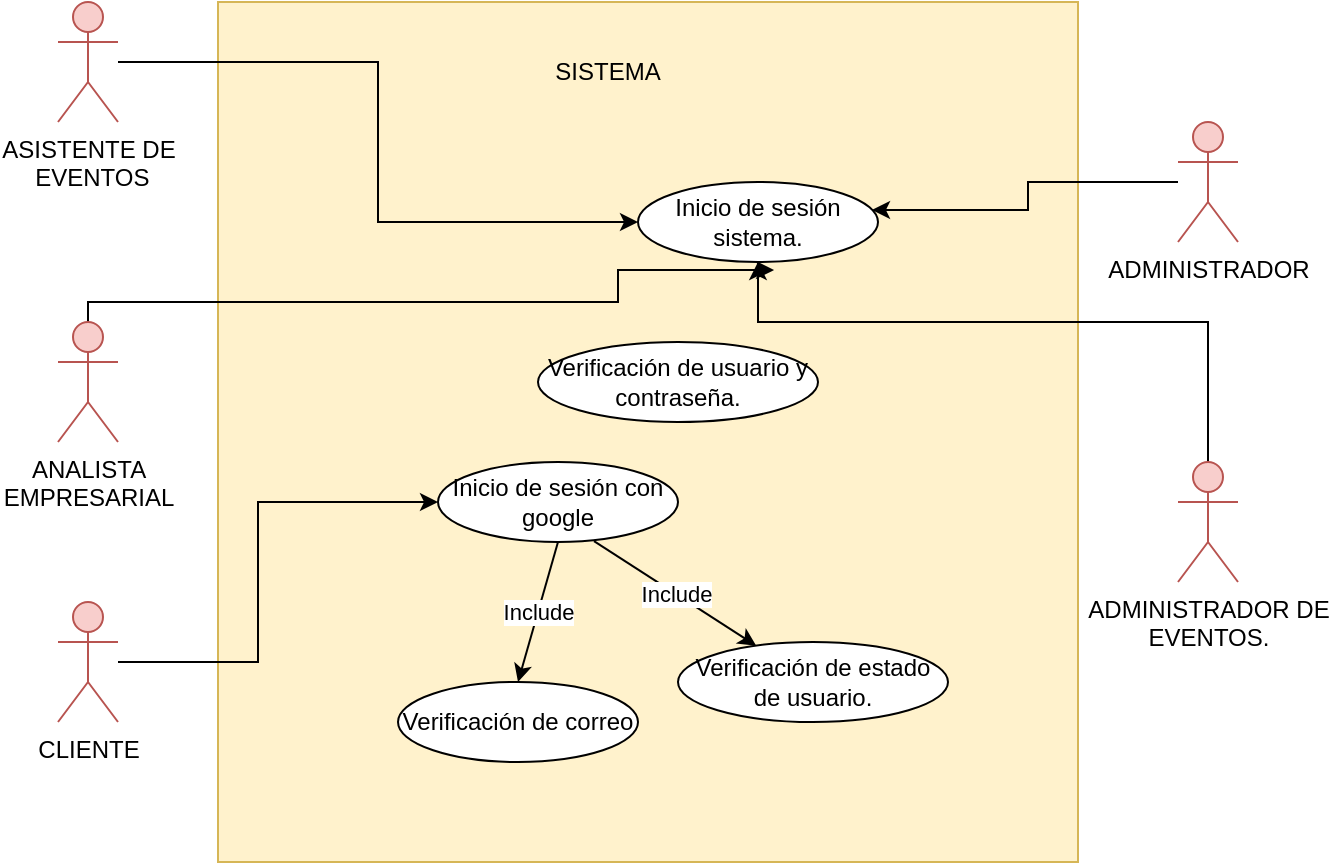 <mxfile version="21.2.1" type="github">
  <diagram name="Página-1" id="gTr-eT0ctpq64FqH8VdC">
    <mxGraphModel dx="1114" dy="492" grid="1" gridSize="10" guides="1" tooltips="1" connect="1" arrows="1" fold="1" page="1" pageScale="1" pageWidth="850" pageHeight="1100" math="0" shadow="0">
      <root>
        <mxCell id="0" />
        <mxCell id="1" parent="0" />
        <mxCell id="7hTBa2oThh7JP0PSqJas-1" value="" style="whiteSpace=wrap;html=1;aspect=fixed;fillColor=#fff2cc;strokeColor=#d6b656;" vertex="1" parent="1">
          <mxGeometry x="140" y="30" width="430" height="430" as="geometry" />
        </mxCell>
        <mxCell id="7hTBa2oThh7JP0PSqJas-2" value="SISTEMA" style="text;html=1;strokeColor=none;fillColor=none;align=center;verticalAlign=middle;whiteSpace=wrap;rounded=0;" vertex="1" parent="1">
          <mxGeometry x="275" y="50" width="120" height="30" as="geometry" />
        </mxCell>
        <mxCell id="7hTBa2oThh7JP0PSqJas-38" style="edgeStyle=orthogonalEdgeStyle;rounded=0;orthogonalLoop=1;jettySize=auto;html=1;entryX=0.975;entryY=0.35;entryDx=0;entryDy=0;entryPerimeter=0;" edge="1" parent="1" source="7hTBa2oThh7JP0PSqJas-3" target="7hTBa2oThh7JP0PSqJas-29">
          <mxGeometry relative="1" as="geometry" />
        </mxCell>
        <mxCell id="7hTBa2oThh7JP0PSqJas-3" value="ADMINISTRADOR" style="shape=umlActor;verticalLabelPosition=bottom;verticalAlign=top;html=1;outlineConnect=0;fillColor=#f8cecc;strokeColor=#b85450;" vertex="1" parent="1">
          <mxGeometry x="620" y="90" width="30" height="60" as="geometry" />
        </mxCell>
        <mxCell id="7hTBa2oThh7JP0PSqJas-4" value="Inicio de sesión con google" style="ellipse;whiteSpace=wrap;html=1;" vertex="1" parent="1">
          <mxGeometry x="250" y="260" width="120" height="40" as="geometry" />
        </mxCell>
        <mxCell id="7hTBa2oThh7JP0PSqJas-5" value="Verificación de estado de usuario." style="ellipse;whiteSpace=wrap;html=1;" vertex="1" parent="1">
          <mxGeometry x="370" y="350" width="135" height="40" as="geometry" />
        </mxCell>
        <mxCell id="7hTBa2oThh7JP0PSqJas-6" value="Verificación de correo" style="ellipse;whiteSpace=wrap;html=1;" vertex="1" parent="1">
          <mxGeometry x="230" y="370" width="120" height="40" as="geometry" />
        </mxCell>
        <mxCell id="7hTBa2oThh7JP0PSqJas-7" value="" style="endArrow=classic;html=1;rounded=0;entryX=0.5;entryY=0;entryDx=0;entryDy=0;exitX=0.5;exitY=1;exitDx=0;exitDy=0;" edge="1" parent="1" source="7hTBa2oThh7JP0PSqJas-4" target="7hTBa2oThh7JP0PSqJas-6">
          <mxGeometry relative="1" as="geometry">
            <mxPoint x="270" y="250" as="sourcePoint" />
            <mxPoint x="370" y="250" as="targetPoint" />
          </mxGeometry>
        </mxCell>
        <mxCell id="7hTBa2oThh7JP0PSqJas-8" value="Include" style="edgeLabel;resizable=0;html=1;align=center;verticalAlign=middle;" connectable="0" vertex="1" parent="7hTBa2oThh7JP0PSqJas-7">
          <mxGeometry relative="1" as="geometry" />
        </mxCell>
        <mxCell id="7hTBa2oThh7JP0PSqJas-9" value="" style="endArrow=classic;html=1;rounded=0;exitX=0.65;exitY=0.988;exitDx=0;exitDy=0;exitPerimeter=0;" edge="1" parent="1" source="7hTBa2oThh7JP0PSqJas-4" target="7hTBa2oThh7JP0PSqJas-5">
          <mxGeometry relative="1" as="geometry">
            <mxPoint x="300" y="210" as="sourcePoint" />
            <mxPoint x="280" y="320" as="targetPoint" />
          </mxGeometry>
        </mxCell>
        <mxCell id="7hTBa2oThh7JP0PSqJas-10" value="Include" style="edgeLabel;resizable=0;html=1;align=center;verticalAlign=middle;" connectable="0" vertex="1" parent="7hTBa2oThh7JP0PSqJas-9">
          <mxGeometry relative="1" as="geometry" />
        </mxCell>
        <mxCell id="7hTBa2oThh7JP0PSqJas-33" style="edgeStyle=orthogonalEdgeStyle;rounded=0;orthogonalLoop=1;jettySize=auto;html=1;entryX=0;entryY=0.5;entryDx=0;entryDy=0;" edge="1" parent="1" target="7hTBa2oThh7JP0PSqJas-4">
          <mxGeometry relative="1" as="geometry">
            <mxPoint x="90" y="360" as="sourcePoint" />
            <Array as="points">
              <mxPoint x="160" y="360" />
              <mxPoint x="160" y="280" />
            </Array>
          </mxGeometry>
        </mxCell>
        <mxCell id="7hTBa2oThh7JP0PSqJas-24" value="CLIENTE" style="shape=umlActor;verticalLabelPosition=bottom;verticalAlign=top;html=1;outlineConnect=0;fillColor=#f8cecc;strokeColor=#b85450;" vertex="1" parent="1">
          <mxGeometry x="60" y="330" width="30" height="60" as="geometry" />
        </mxCell>
        <mxCell id="7hTBa2oThh7JP0PSqJas-35" style="edgeStyle=orthogonalEdgeStyle;rounded=0;orthogonalLoop=1;jettySize=auto;html=1;entryX=0;entryY=0.5;entryDx=0;entryDy=0;" edge="1" parent="1" source="7hTBa2oThh7JP0PSqJas-25" target="7hTBa2oThh7JP0PSqJas-29">
          <mxGeometry relative="1" as="geometry" />
        </mxCell>
        <mxCell id="7hTBa2oThh7JP0PSqJas-25" value="&lt;div&gt;ASISTENTE DE&lt;/div&gt;&lt;div&gt;&amp;nbsp;EVENTOS&lt;/div&gt;" style="shape=umlActor;verticalLabelPosition=bottom;verticalAlign=top;html=1;outlineConnect=0;fillColor=#f8cecc;strokeColor=#b85450;" vertex="1" parent="1">
          <mxGeometry x="60" y="30" width="30" height="60" as="geometry" />
        </mxCell>
        <mxCell id="7hTBa2oThh7JP0PSqJas-36" style="edgeStyle=orthogonalEdgeStyle;rounded=0;orthogonalLoop=1;jettySize=auto;html=1;entryX=0.567;entryY=1.1;entryDx=0;entryDy=0;entryPerimeter=0;" edge="1" parent="1" source="7hTBa2oThh7JP0PSqJas-27" target="7hTBa2oThh7JP0PSqJas-29">
          <mxGeometry relative="1" as="geometry">
            <mxPoint x="340" y="140" as="targetPoint" />
            <Array as="points">
              <mxPoint x="75" y="180" />
              <mxPoint x="340" y="180" />
              <mxPoint x="340" y="164" />
            </Array>
          </mxGeometry>
        </mxCell>
        <mxCell id="7hTBa2oThh7JP0PSqJas-27" value="&lt;div&gt;ANALISTA&lt;/div&gt;&lt;div&gt;EMPRESARIAL&lt;br&gt;&lt;/div&gt;" style="shape=umlActor;verticalLabelPosition=bottom;verticalAlign=top;html=1;outlineConnect=0;fillColor=#f8cecc;strokeColor=#b85450;" vertex="1" parent="1">
          <mxGeometry x="60" y="190" width="30" height="60" as="geometry" />
        </mxCell>
        <mxCell id="7hTBa2oThh7JP0PSqJas-37" style="edgeStyle=orthogonalEdgeStyle;rounded=0;orthogonalLoop=1;jettySize=auto;html=1;" edge="1" parent="1" source="7hTBa2oThh7JP0PSqJas-28" target="7hTBa2oThh7JP0PSqJas-29">
          <mxGeometry relative="1" as="geometry">
            <Array as="points">
              <mxPoint x="635" y="190" />
              <mxPoint x="410" y="190" />
            </Array>
          </mxGeometry>
        </mxCell>
        <mxCell id="7hTBa2oThh7JP0PSqJas-28" value="&lt;div&gt;ADMINISTRADOR DE &lt;br&gt;&lt;/div&gt;&lt;div&gt;EVENTOS.&lt;br&gt;&lt;/div&gt;" style="shape=umlActor;verticalLabelPosition=bottom;verticalAlign=top;html=1;outlineConnect=0;fillColor=#f8cecc;strokeColor=#b85450;" vertex="1" parent="1">
          <mxGeometry x="620" y="260" width="30" height="60" as="geometry" />
        </mxCell>
        <mxCell id="7hTBa2oThh7JP0PSqJas-29" value="Inicio de sesión sistema." style="ellipse;whiteSpace=wrap;html=1;" vertex="1" parent="1">
          <mxGeometry x="350" y="120" width="120" height="40" as="geometry" />
        </mxCell>
        <mxCell id="7hTBa2oThh7JP0PSqJas-30" value="Verificación de usuario y contraseña." style="ellipse;whiteSpace=wrap;html=1;" vertex="1" parent="1">
          <mxGeometry x="300" y="200" width="140" height="40" as="geometry" />
        </mxCell>
      </root>
    </mxGraphModel>
  </diagram>
</mxfile>
